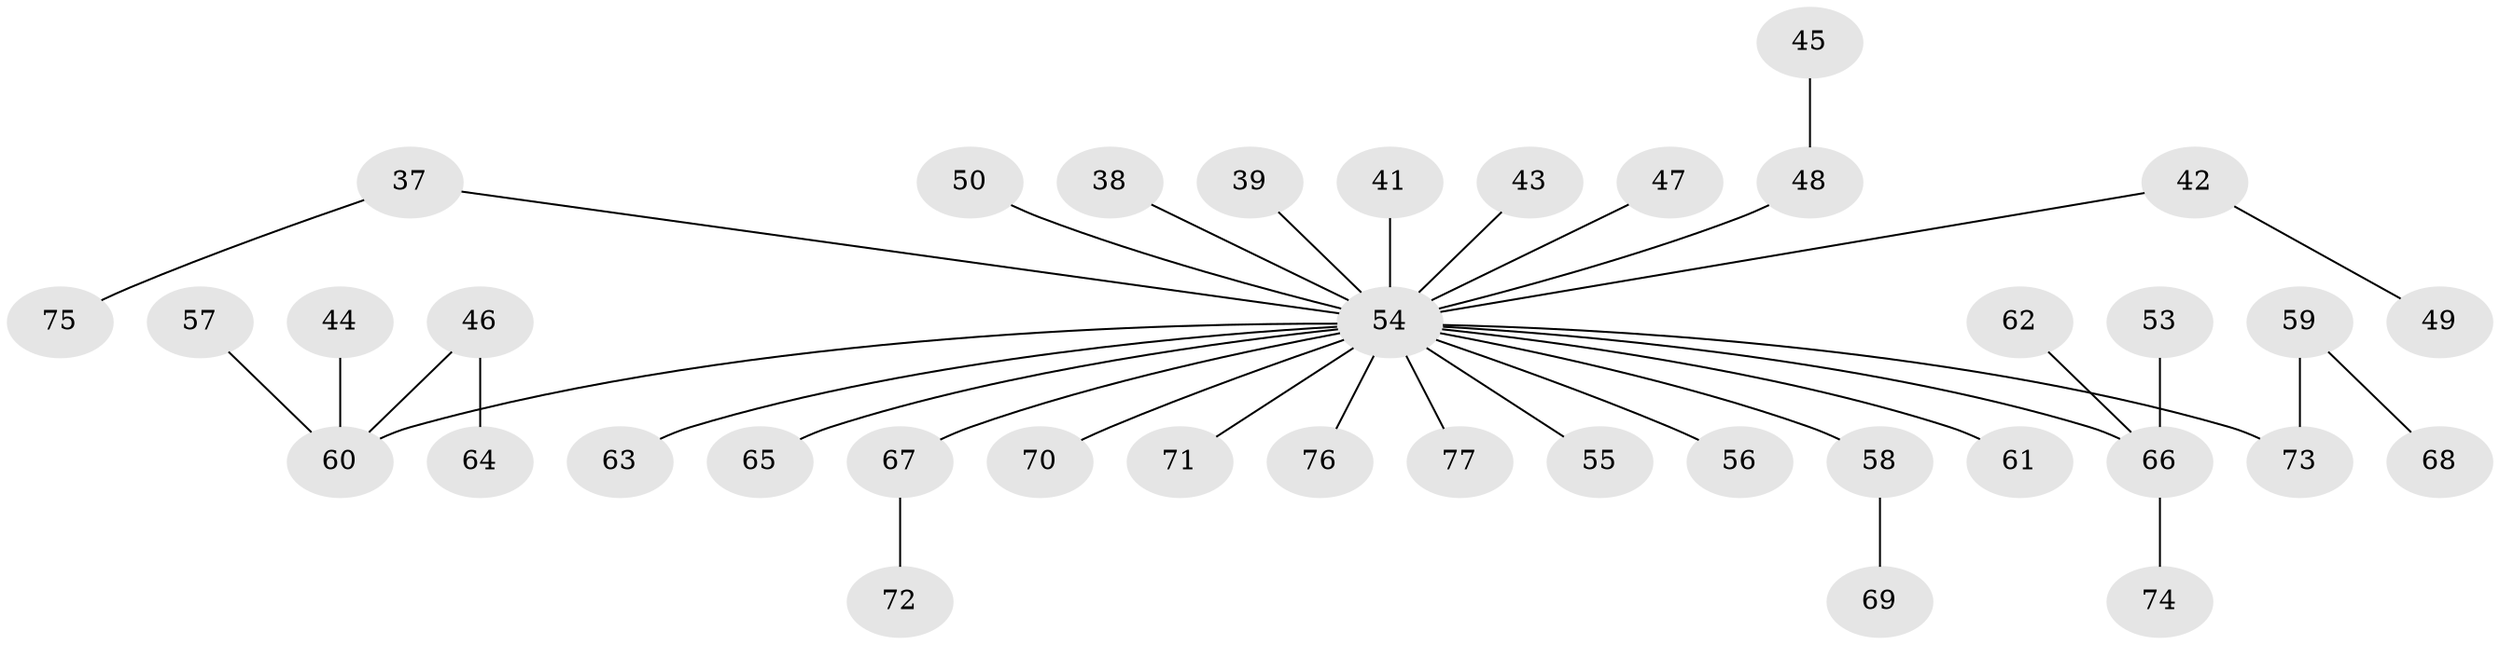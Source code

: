 // original degree distribution, {5: 0.025974025974025976, 8: 0.025974025974025976, 7: 0.012987012987012988, 2: 0.2077922077922078, 4: 0.03896103896103896, 3: 0.14285714285714285, 1: 0.5454545454545454}
// Generated by graph-tools (version 1.1) at 2025/53/03/09/25 04:53:04]
// undirected, 38 vertices, 37 edges
graph export_dot {
graph [start="1"]
  node [color=gray90,style=filled];
  37;
  38;
  39;
  41;
  42;
  43;
  44;
  45;
  46;
  47;
  48 [super="+36"];
  49;
  50;
  53;
  54 [super="+29+52+20+26+32+21+33+34+35"];
  55;
  56;
  57;
  58 [super="+13"];
  59;
  60 [super="+24"];
  61;
  62;
  63;
  64;
  65;
  66 [super="+51"];
  67;
  68;
  69;
  70;
  71;
  72;
  73 [super="+40"];
  74;
  75;
  76;
  77;
  37 -- 75;
  37 -- 54;
  38 -- 54;
  39 -- 54;
  41 -- 54;
  42 -- 49;
  42 -- 54;
  43 -- 54;
  44 -- 60;
  45 -- 48;
  46 -- 64;
  46 -- 60;
  47 -- 54;
  48 -- 54;
  50 -- 54;
  53 -- 66;
  54 -- 65;
  54 -- 67;
  54 -- 70;
  54 -- 71;
  54 -- 76;
  54 -- 77;
  54 -- 55;
  54 -- 56;
  54 -- 60;
  54 -- 63;
  54 -- 58;
  54 -- 61;
  54 -- 73;
  54 -- 66;
  57 -- 60;
  58 -- 69;
  59 -- 68;
  59 -- 73;
  62 -- 66;
  66 -- 74;
  67 -- 72;
}

